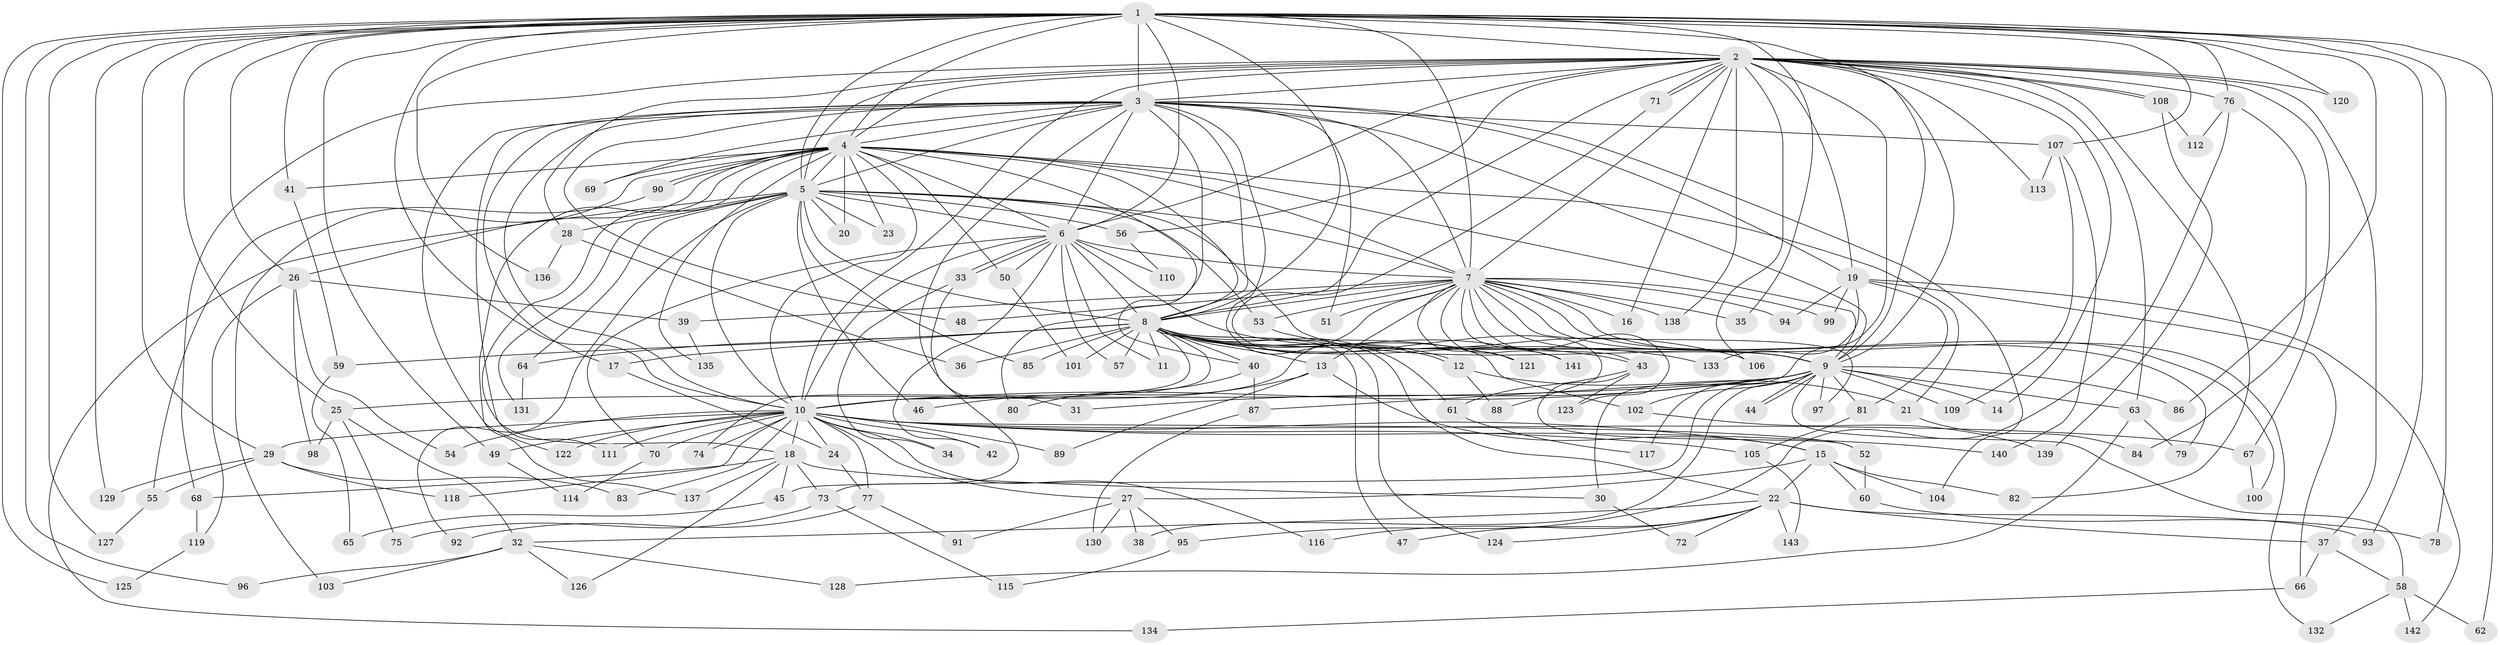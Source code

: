 // coarse degree distribution, {23: 0.008928571428571428, 27: 0.008928571428571428, 32: 0.008928571428571428, 21: 0.008928571428571428, 17: 0.008928571428571428, 31: 0.008928571428571428, 26: 0.008928571428571428, 25: 0.008928571428571428, 2: 0.5089285714285714, 4: 0.07142857142857142, 7: 0.017857142857142856, 3: 0.19642857142857142, 8: 0.017857142857142856, 10: 0.008928571428571428, 5: 0.0625, 6: 0.017857142857142856, 1: 0.026785714285714284}
// Generated by graph-tools (version 1.1) at 2025/23/03/03/25 07:23:42]
// undirected, 143 vertices, 311 edges
graph export_dot {
graph [start="1"]
  node [color=gray90,style=filled];
  1;
  2;
  3;
  4;
  5;
  6;
  7;
  8;
  9;
  10;
  11;
  12;
  13;
  14;
  15;
  16;
  17;
  18;
  19;
  20;
  21;
  22;
  23;
  24;
  25;
  26;
  27;
  28;
  29;
  30;
  31;
  32;
  33;
  34;
  35;
  36;
  37;
  38;
  39;
  40;
  41;
  42;
  43;
  44;
  45;
  46;
  47;
  48;
  49;
  50;
  51;
  52;
  53;
  54;
  55;
  56;
  57;
  58;
  59;
  60;
  61;
  62;
  63;
  64;
  65;
  66;
  67;
  68;
  69;
  70;
  71;
  72;
  73;
  74;
  75;
  76;
  77;
  78;
  79;
  80;
  81;
  82;
  83;
  84;
  85;
  86;
  87;
  88;
  89;
  90;
  91;
  92;
  93;
  94;
  95;
  96;
  97;
  98;
  99;
  100;
  101;
  102;
  103;
  104;
  105;
  106;
  107;
  108;
  109;
  110;
  111;
  112;
  113;
  114;
  115;
  116;
  117;
  118;
  119;
  120;
  121;
  122;
  123;
  124;
  125;
  126;
  127;
  128;
  129;
  130;
  131;
  132;
  133;
  134;
  135;
  136;
  137;
  138;
  139;
  140;
  141;
  142;
  143;
  1 -- 2;
  1 -- 3;
  1 -- 4;
  1 -- 5;
  1 -- 6;
  1 -- 7;
  1 -- 8;
  1 -- 9;
  1 -- 10;
  1 -- 25;
  1 -- 26;
  1 -- 29;
  1 -- 35;
  1 -- 41;
  1 -- 49;
  1 -- 62;
  1 -- 76;
  1 -- 78;
  1 -- 86;
  1 -- 93;
  1 -- 96;
  1 -- 107;
  1 -- 120;
  1 -- 125;
  1 -- 127;
  1 -- 129;
  1 -- 136;
  2 -- 3;
  2 -- 4;
  2 -- 5;
  2 -- 6;
  2 -- 7;
  2 -- 8;
  2 -- 9;
  2 -- 10;
  2 -- 14;
  2 -- 16;
  2 -- 19;
  2 -- 28;
  2 -- 30;
  2 -- 37;
  2 -- 56;
  2 -- 63;
  2 -- 67;
  2 -- 68;
  2 -- 71;
  2 -- 71;
  2 -- 76;
  2 -- 82;
  2 -- 106;
  2 -- 108;
  2 -- 108;
  2 -- 113;
  2 -- 120;
  2 -- 138;
  3 -- 4;
  3 -- 5;
  3 -- 6;
  3 -- 7;
  3 -- 8;
  3 -- 9;
  3 -- 10;
  3 -- 17;
  3 -- 18;
  3 -- 19;
  3 -- 22;
  3 -- 31;
  3 -- 48;
  3 -- 51;
  3 -- 69;
  3 -- 80;
  3 -- 104;
  3 -- 107;
  3 -- 122;
  4 -- 5;
  4 -- 6;
  4 -- 7;
  4 -- 8;
  4 -- 9;
  4 -- 10;
  4 -- 20;
  4 -- 21;
  4 -- 23;
  4 -- 26;
  4 -- 40;
  4 -- 41;
  4 -- 50;
  4 -- 55;
  4 -- 69;
  4 -- 90;
  4 -- 90;
  4 -- 111;
  4 -- 135;
  4 -- 137;
  5 -- 6;
  5 -- 7;
  5 -- 8;
  5 -- 9;
  5 -- 10;
  5 -- 20;
  5 -- 23;
  5 -- 28;
  5 -- 46;
  5 -- 53;
  5 -- 56;
  5 -- 64;
  5 -- 85;
  5 -- 92;
  5 -- 131;
  5 -- 134;
  6 -- 7;
  6 -- 8;
  6 -- 9;
  6 -- 10;
  6 -- 11;
  6 -- 33;
  6 -- 33;
  6 -- 42;
  6 -- 50;
  6 -- 57;
  6 -- 70;
  6 -- 110;
  7 -- 8;
  7 -- 9;
  7 -- 10;
  7 -- 13;
  7 -- 16;
  7 -- 35;
  7 -- 39;
  7 -- 43;
  7 -- 48;
  7 -- 51;
  7 -- 53;
  7 -- 79;
  7 -- 94;
  7 -- 97;
  7 -- 99;
  7 -- 100;
  7 -- 121;
  7 -- 123;
  7 -- 132;
  7 -- 138;
  7 -- 141;
  8 -- 9;
  8 -- 10;
  8 -- 11;
  8 -- 12;
  8 -- 12;
  8 -- 13;
  8 -- 17;
  8 -- 36;
  8 -- 40;
  8 -- 43;
  8 -- 47;
  8 -- 57;
  8 -- 59;
  8 -- 61;
  8 -- 64;
  8 -- 74;
  8 -- 85;
  8 -- 101;
  8 -- 102;
  8 -- 121;
  8 -- 124;
  8 -- 133;
  8 -- 141;
  9 -- 10;
  9 -- 14;
  9 -- 25;
  9 -- 31;
  9 -- 38;
  9 -- 44;
  9 -- 44;
  9 -- 45;
  9 -- 58;
  9 -- 63;
  9 -- 81;
  9 -- 86;
  9 -- 87;
  9 -- 97;
  9 -- 102;
  9 -- 109;
  9 -- 117;
  10 -- 15;
  10 -- 18;
  10 -- 24;
  10 -- 27;
  10 -- 29;
  10 -- 34;
  10 -- 42;
  10 -- 49;
  10 -- 52;
  10 -- 54;
  10 -- 67;
  10 -- 70;
  10 -- 74;
  10 -- 77;
  10 -- 83;
  10 -- 89;
  10 -- 105;
  10 -- 111;
  10 -- 116;
  10 -- 118;
  10 -- 122;
  10 -- 140;
  12 -- 21;
  12 -- 88;
  13 -- 15;
  13 -- 46;
  13 -- 89;
  15 -- 22;
  15 -- 27;
  15 -- 60;
  15 -- 82;
  15 -- 104;
  17 -- 24;
  18 -- 30;
  18 -- 45;
  18 -- 68;
  18 -- 73;
  18 -- 126;
  18 -- 137;
  19 -- 66;
  19 -- 81;
  19 -- 94;
  19 -- 99;
  19 -- 133;
  19 -- 142;
  21 -- 84;
  22 -- 32;
  22 -- 37;
  22 -- 47;
  22 -- 72;
  22 -- 93;
  22 -- 116;
  22 -- 124;
  22 -- 143;
  24 -- 77;
  25 -- 32;
  25 -- 75;
  25 -- 98;
  26 -- 39;
  26 -- 54;
  26 -- 98;
  26 -- 119;
  27 -- 38;
  27 -- 91;
  27 -- 95;
  27 -- 130;
  28 -- 36;
  28 -- 136;
  29 -- 55;
  29 -- 83;
  29 -- 118;
  29 -- 129;
  30 -- 72;
  32 -- 96;
  32 -- 103;
  32 -- 126;
  32 -- 128;
  33 -- 34;
  33 -- 73;
  37 -- 58;
  37 -- 66;
  39 -- 135;
  40 -- 80;
  40 -- 87;
  41 -- 59;
  43 -- 52;
  43 -- 61;
  43 -- 123;
  45 -- 65;
  49 -- 114;
  50 -- 101;
  52 -- 60;
  53 -- 106;
  55 -- 127;
  56 -- 110;
  58 -- 62;
  58 -- 132;
  58 -- 142;
  59 -- 65;
  60 -- 78;
  61 -- 117;
  63 -- 79;
  63 -- 128;
  64 -- 131;
  66 -- 134;
  67 -- 100;
  68 -- 119;
  70 -- 114;
  71 -- 88;
  73 -- 75;
  73 -- 115;
  76 -- 84;
  76 -- 95;
  76 -- 112;
  77 -- 91;
  77 -- 92;
  81 -- 105;
  87 -- 130;
  90 -- 103;
  95 -- 115;
  102 -- 139;
  105 -- 143;
  107 -- 109;
  107 -- 113;
  107 -- 140;
  108 -- 112;
  108 -- 139;
  119 -- 125;
}
